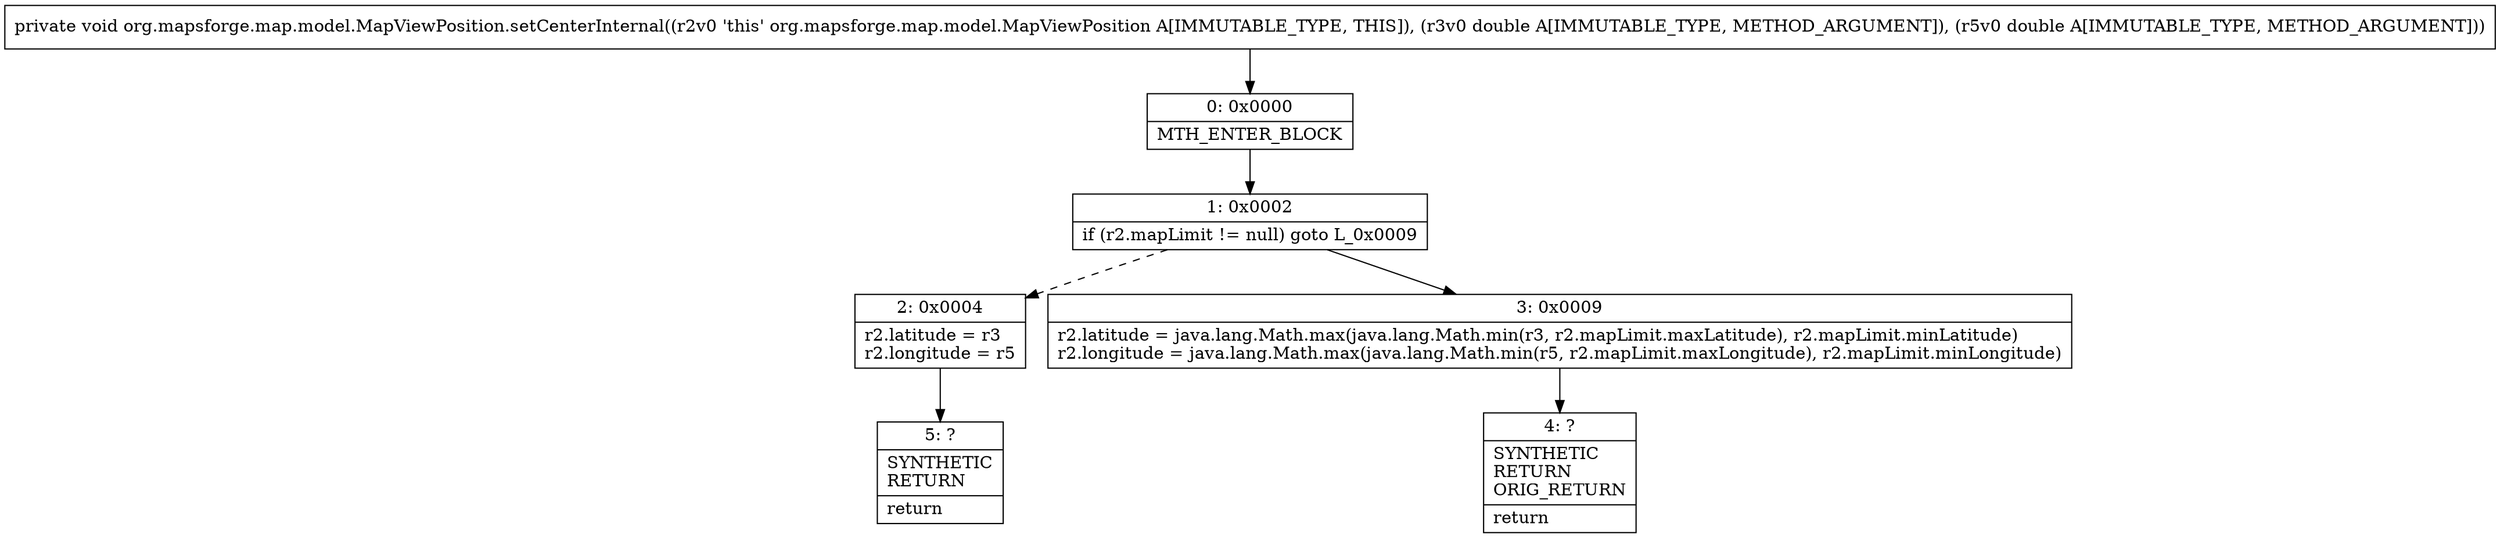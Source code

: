 digraph "CFG fororg.mapsforge.map.model.MapViewPosition.setCenterInternal(DD)V" {
Node_0 [shape=record,label="{0\:\ 0x0000|MTH_ENTER_BLOCK\l}"];
Node_1 [shape=record,label="{1\:\ 0x0002|if (r2.mapLimit != null) goto L_0x0009\l}"];
Node_2 [shape=record,label="{2\:\ 0x0004|r2.latitude = r3\lr2.longitude = r5\l}"];
Node_3 [shape=record,label="{3\:\ 0x0009|r2.latitude = java.lang.Math.max(java.lang.Math.min(r3, r2.mapLimit.maxLatitude), r2.mapLimit.minLatitude)\lr2.longitude = java.lang.Math.max(java.lang.Math.min(r5, r2.mapLimit.maxLongitude), r2.mapLimit.minLongitude)\l}"];
Node_4 [shape=record,label="{4\:\ ?|SYNTHETIC\lRETURN\lORIG_RETURN\l|return\l}"];
Node_5 [shape=record,label="{5\:\ ?|SYNTHETIC\lRETURN\l|return\l}"];
MethodNode[shape=record,label="{private void org.mapsforge.map.model.MapViewPosition.setCenterInternal((r2v0 'this' org.mapsforge.map.model.MapViewPosition A[IMMUTABLE_TYPE, THIS]), (r3v0 double A[IMMUTABLE_TYPE, METHOD_ARGUMENT]), (r5v0 double A[IMMUTABLE_TYPE, METHOD_ARGUMENT])) }"];
MethodNode -> Node_0;
Node_0 -> Node_1;
Node_1 -> Node_2[style=dashed];
Node_1 -> Node_3;
Node_2 -> Node_5;
Node_3 -> Node_4;
}

